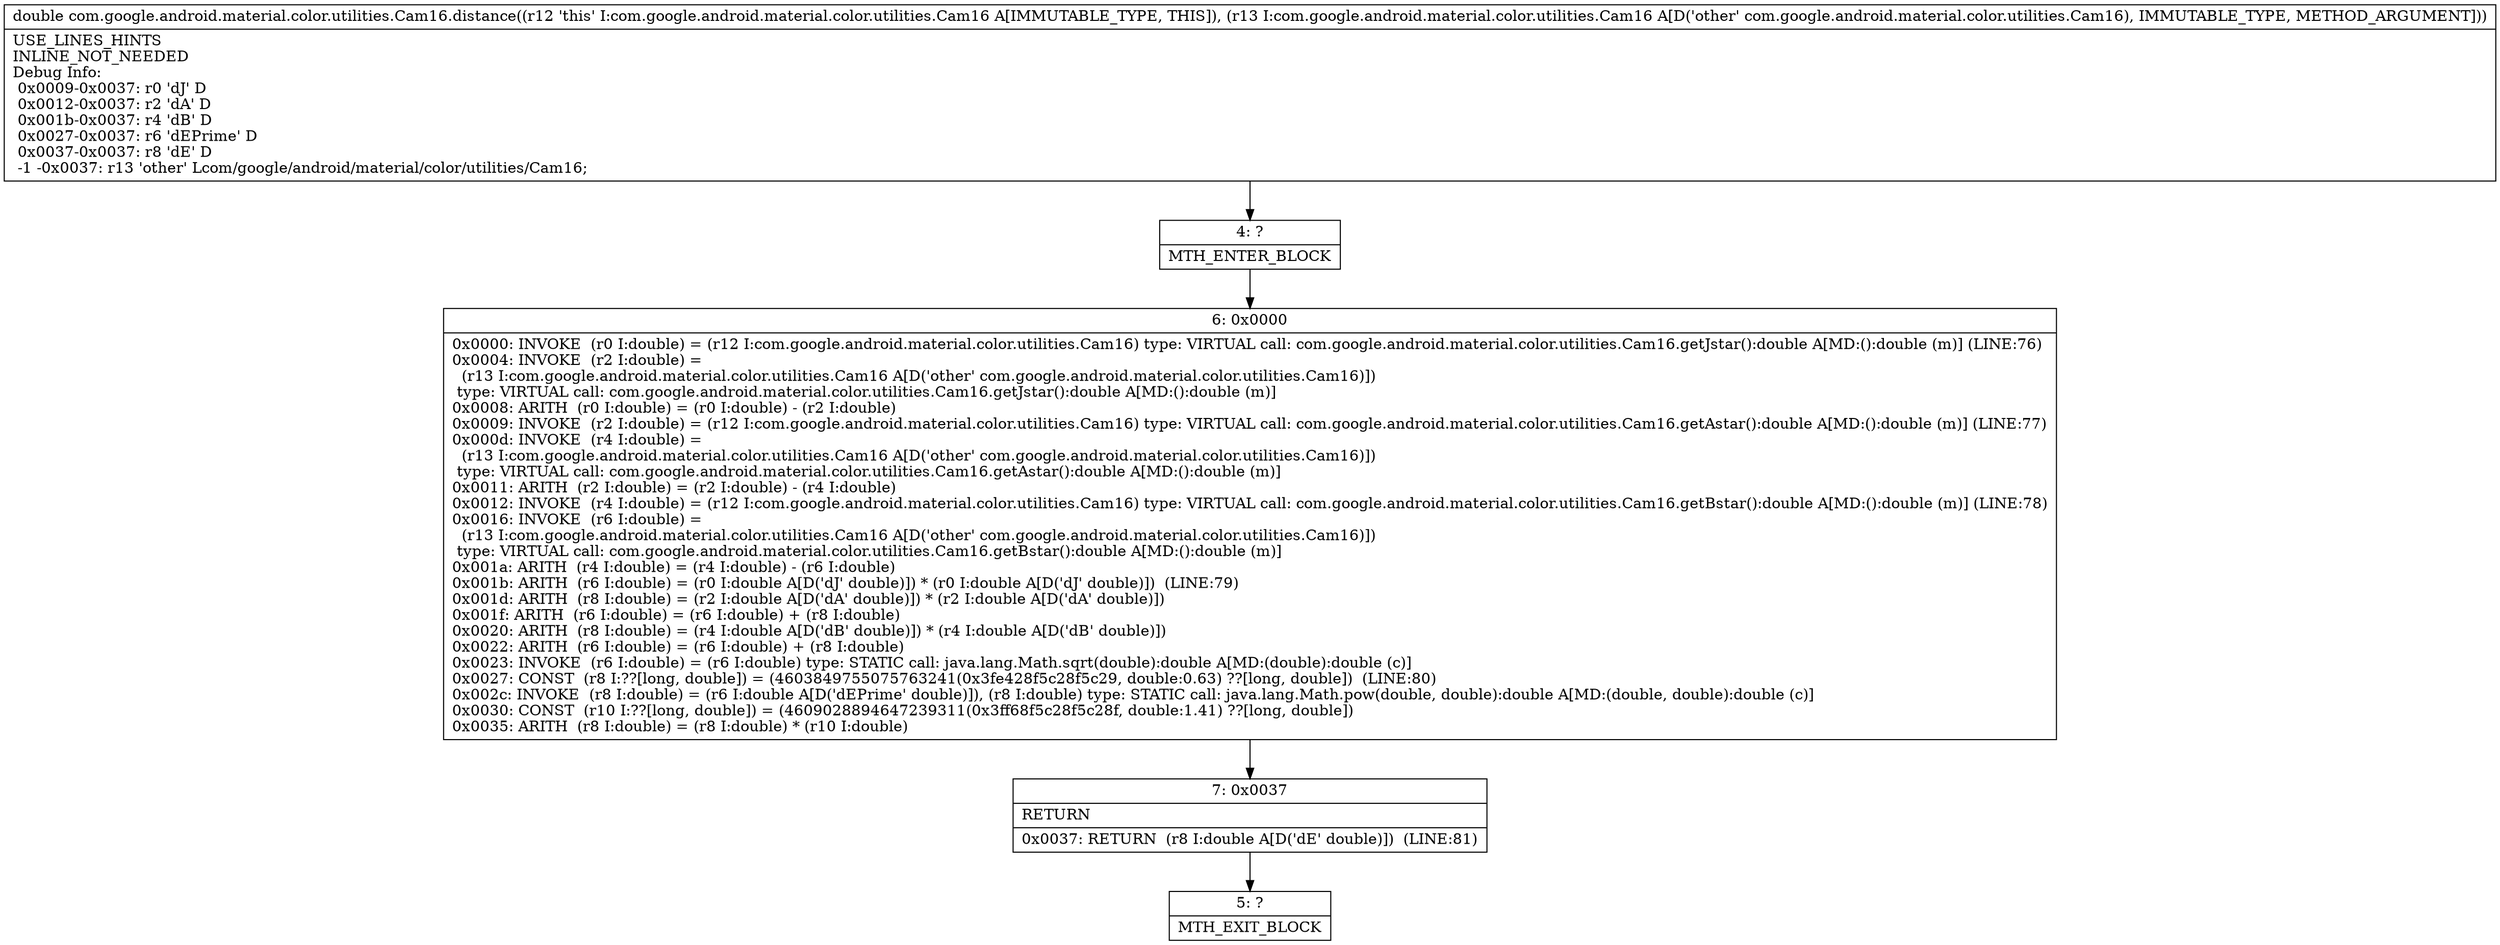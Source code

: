 digraph "CFG forcom.google.android.material.color.utilities.Cam16.distance(Lcom\/google\/android\/material\/color\/utilities\/Cam16;)D" {
Node_4 [shape=record,label="{4\:\ ?|MTH_ENTER_BLOCK\l}"];
Node_6 [shape=record,label="{6\:\ 0x0000|0x0000: INVOKE  (r0 I:double) = (r12 I:com.google.android.material.color.utilities.Cam16) type: VIRTUAL call: com.google.android.material.color.utilities.Cam16.getJstar():double A[MD:():double (m)] (LINE:76)\l0x0004: INVOKE  (r2 I:double) = \l  (r13 I:com.google.android.material.color.utilities.Cam16 A[D('other' com.google.android.material.color.utilities.Cam16)])\l type: VIRTUAL call: com.google.android.material.color.utilities.Cam16.getJstar():double A[MD:():double (m)]\l0x0008: ARITH  (r0 I:double) = (r0 I:double) \- (r2 I:double) \l0x0009: INVOKE  (r2 I:double) = (r12 I:com.google.android.material.color.utilities.Cam16) type: VIRTUAL call: com.google.android.material.color.utilities.Cam16.getAstar():double A[MD:():double (m)] (LINE:77)\l0x000d: INVOKE  (r4 I:double) = \l  (r13 I:com.google.android.material.color.utilities.Cam16 A[D('other' com.google.android.material.color.utilities.Cam16)])\l type: VIRTUAL call: com.google.android.material.color.utilities.Cam16.getAstar():double A[MD:():double (m)]\l0x0011: ARITH  (r2 I:double) = (r2 I:double) \- (r4 I:double) \l0x0012: INVOKE  (r4 I:double) = (r12 I:com.google.android.material.color.utilities.Cam16) type: VIRTUAL call: com.google.android.material.color.utilities.Cam16.getBstar():double A[MD:():double (m)] (LINE:78)\l0x0016: INVOKE  (r6 I:double) = \l  (r13 I:com.google.android.material.color.utilities.Cam16 A[D('other' com.google.android.material.color.utilities.Cam16)])\l type: VIRTUAL call: com.google.android.material.color.utilities.Cam16.getBstar():double A[MD:():double (m)]\l0x001a: ARITH  (r4 I:double) = (r4 I:double) \- (r6 I:double) \l0x001b: ARITH  (r6 I:double) = (r0 I:double A[D('dJ' double)]) * (r0 I:double A[D('dJ' double)])  (LINE:79)\l0x001d: ARITH  (r8 I:double) = (r2 I:double A[D('dA' double)]) * (r2 I:double A[D('dA' double)]) \l0x001f: ARITH  (r6 I:double) = (r6 I:double) + (r8 I:double) \l0x0020: ARITH  (r8 I:double) = (r4 I:double A[D('dB' double)]) * (r4 I:double A[D('dB' double)]) \l0x0022: ARITH  (r6 I:double) = (r6 I:double) + (r8 I:double) \l0x0023: INVOKE  (r6 I:double) = (r6 I:double) type: STATIC call: java.lang.Math.sqrt(double):double A[MD:(double):double (c)]\l0x0027: CONST  (r8 I:??[long, double]) = (4603849755075763241(0x3fe428f5c28f5c29, double:0.63) ??[long, double])  (LINE:80)\l0x002c: INVOKE  (r8 I:double) = (r6 I:double A[D('dEPrime' double)]), (r8 I:double) type: STATIC call: java.lang.Math.pow(double, double):double A[MD:(double, double):double (c)]\l0x0030: CONST  (r10 I:??[long, double]) = (4609028894647239311(0x3ff68f5c28f5c28f, double:1.41) ??[long, double]) \l0x0035: ARITH  (r8 I:double) = (r8 I:double) * (r10 I:double) \l}"];
Node_7 [shape=record,label="{7\:\ 0x0037|RETURN\l|0x0037: RETURN  (r8 I:double A[D('dE' double)])  (LINE:81)\l}"];
Node_5 [shape=record,label="{5\:\ ?|MTH_EXIT_BLOCK\l}"];
MethodNode[shape=record,label="{double com.google.android.material.color.utilities.Cam16.distance((r12 'this' I:com.google.android.material.color.utilities.Cam16 A[IMMUTABLE_TYPE, THIS]), (r13 I:com.google.android.material.color.utilities.Cam16 A[D('other' com.google.android.material.color.utilities.Cam16), IMMUTABLE_TYPE, METHOD_ARGUMENT]))  | USE_LINES_HINTS\lINLINE_NOT_NEEDED\lDebug Info:\l  0x0009\-0x0037: r0 'dJ' D\l  0x0012\-0x0037: r2 'dA' D\l  0x001b\-0x0037: r4 'dB' D\l  0x0027\-0x0037: r6 'dEPrime' D\l  0x0037\-0x0037: r8 'dE' D\l  \-1 \-0x0037: r13 'other' Lcom\/google\/android\/material\/color\/utilities\/Cam16;\l}"];
MethodNode -> Node_4;Node_4 -> Node_6;
Node_6 -> Node_7;
Node_7 -> Node_5;
}

